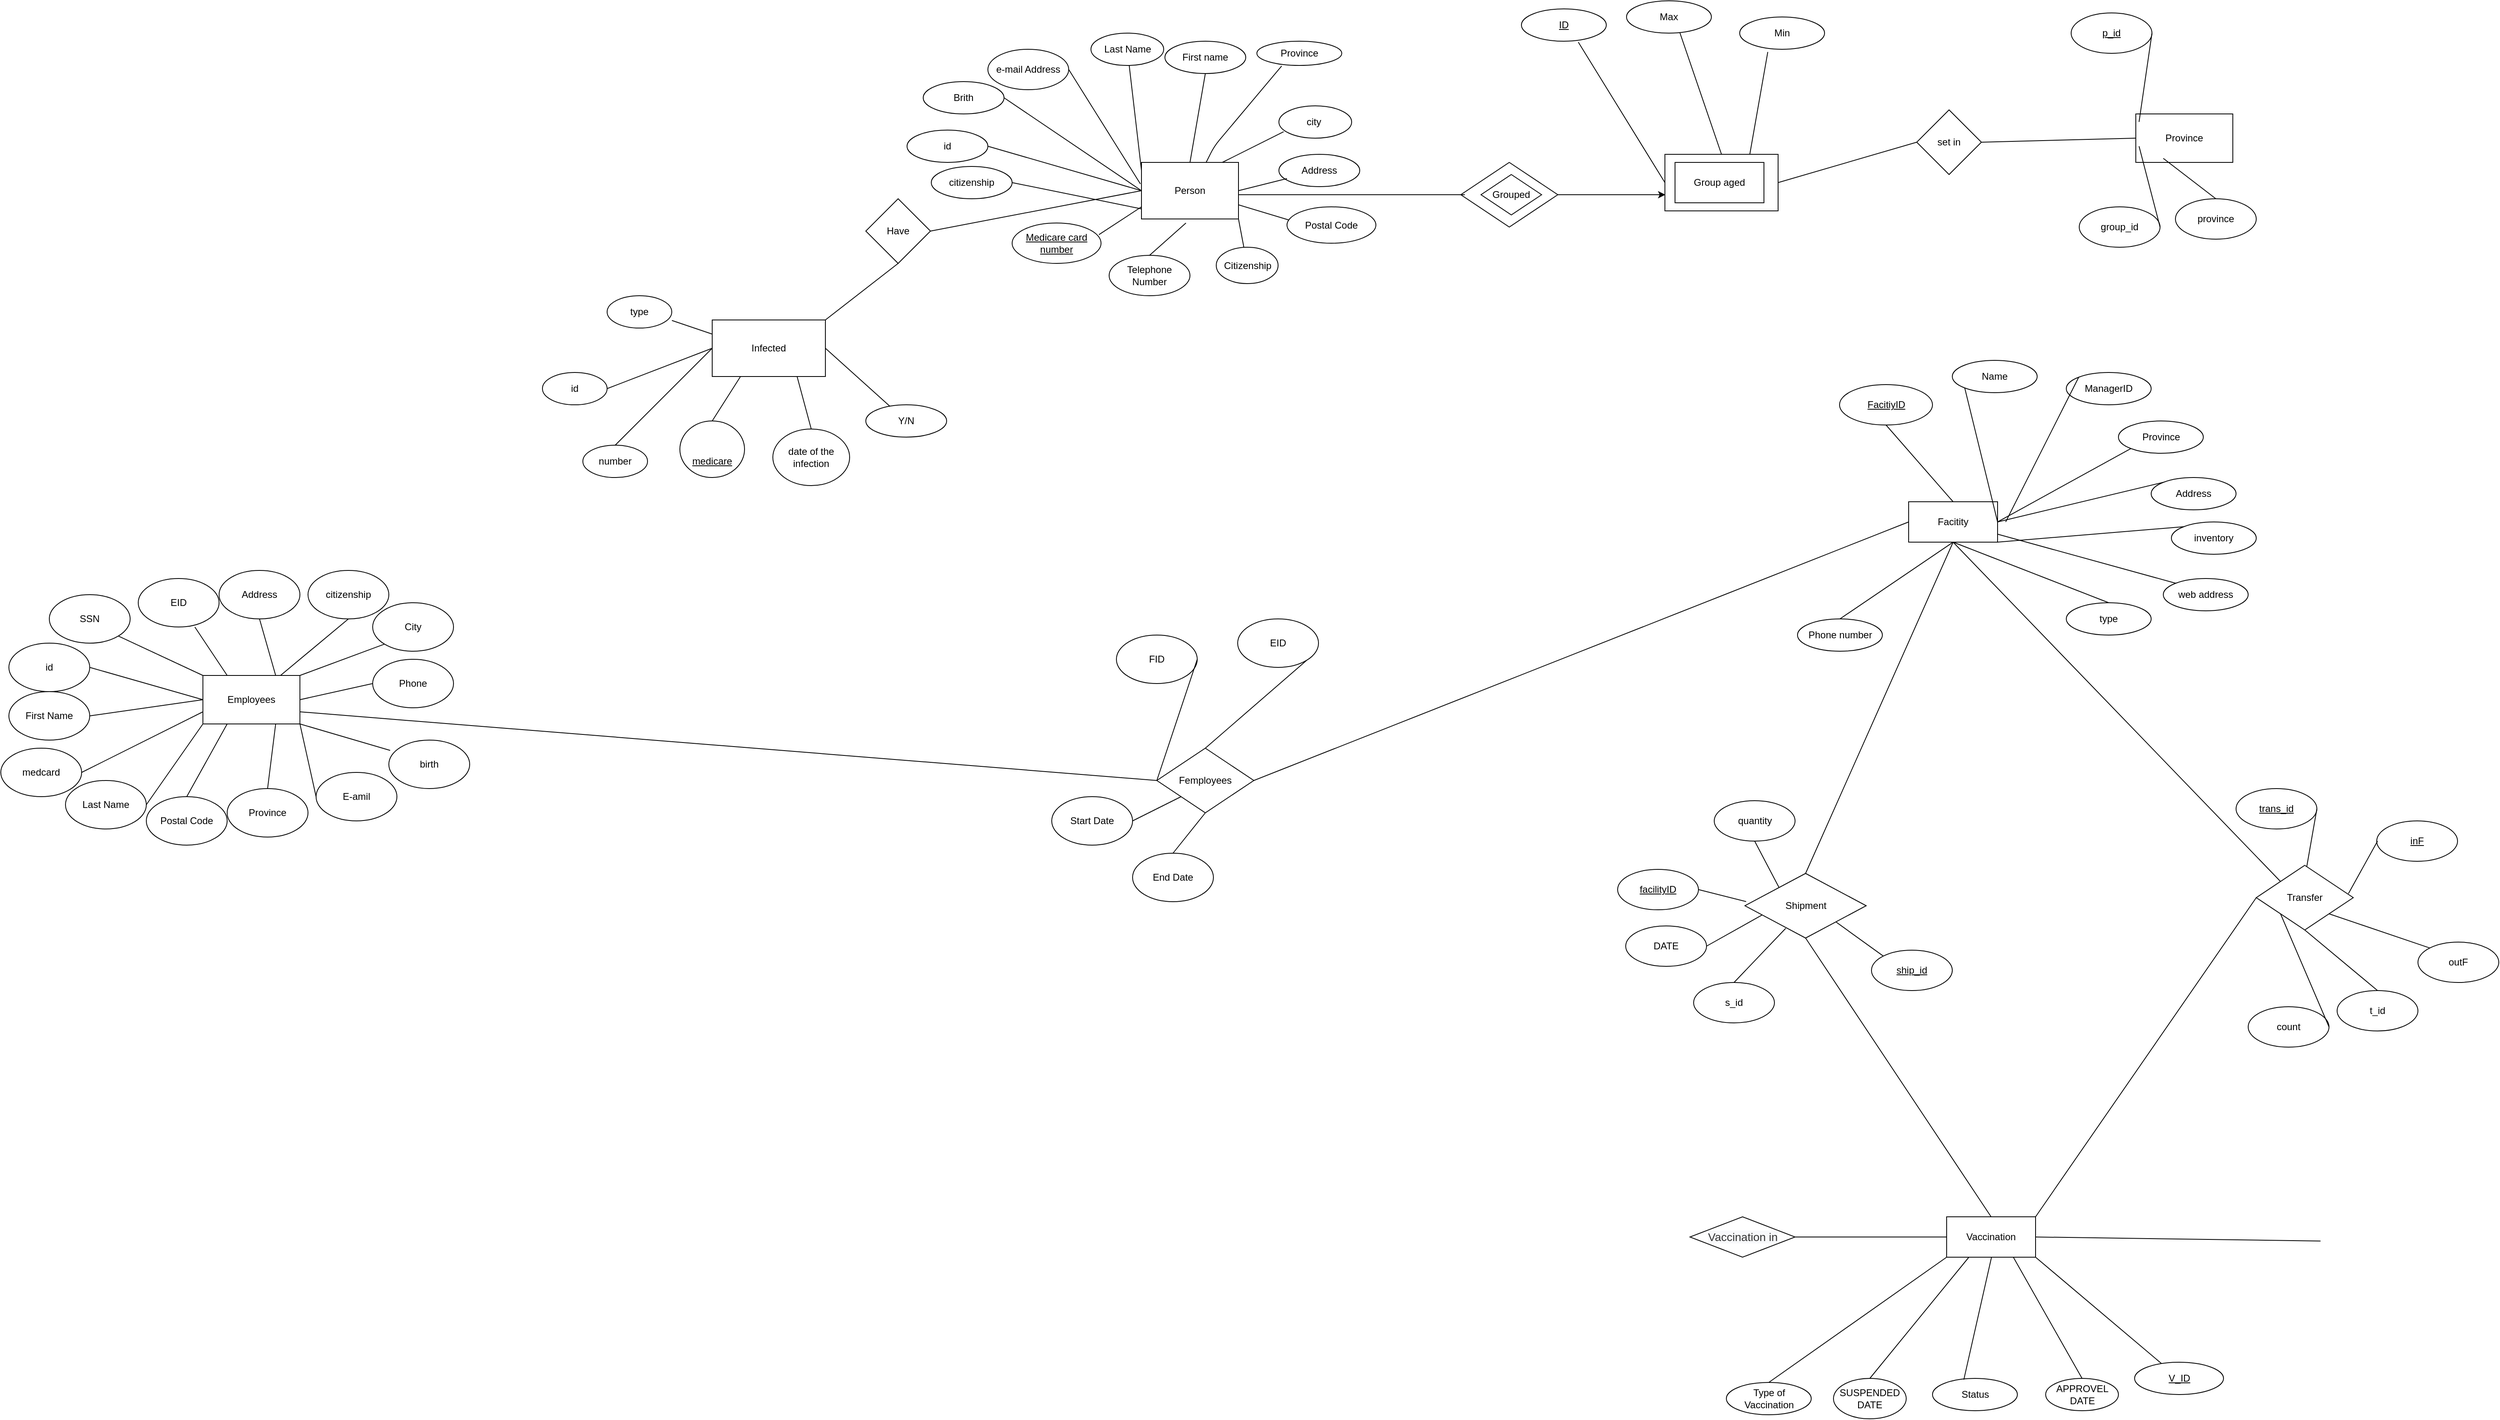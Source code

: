 <mxfile version="14.9.5" type="github">
  <diagram id="R2lEEEUBdFMjLlhIrx00" name="Page-1">
    <mxGraphModel dx="4760" dy="3280" grid="1" gridSize="10" guides="1" tooltips="1" connect="1" arrows="1" fold="1" page="1" pageScale="1" pageWidth="850" pageHeight="1100" math="0" shadow="0" extFonts="Permanent Marker^https://fonts.googleapis.com/css?family=Permanent+Marker">
      <root>
        <mxCell id="0" />
        <mxCell id="1" parent="0" />
        <mxCell id="zyeRF9RpLuEIu011Ur1t-2" value="Employees" style="rounded=0;whiteSpace=wrap;html=1;" parent="1" vertex="1">
          <mxGeometry x="-420" y="810" width="120" height="60" as="geometry" />
        </mxCell>
        <mxCell id="zyeRF9RpLuEIu011Ur1t-27" value="EID" style="ellipse;whiteSpace=wrap;html=1;" parent="1" vertex="1">
          <mxGeometry x="-500" y="690" width="100" height="60" as="geometry" />
        </mxCell>
        <mxCell id="zyeRF9RpLuEIu011Ur1t-28" value="SSN" style="ellipse;whiteSpace=wrap;html=1;" parent="1" vertex="1">
          <mxGeometry x="-610" y="710" width="100" height="60" as="geometry" />
        </mxCell>
        <mxCell id="zyeRF9RpLuEIu011Ur1t-29" value="First Name" style="ellipse;whiteSpace=wrap;html=1;" parent="1" vertex="1">
          <mxGeometry x="-660" y="830" width="100" height="60" as="geometry" />
        </mxCell>
        <mxCell id="zyeRF9RpLuEIu011Ur1t-30" value="Last Name" style="ellipse;whiteSpace=wrap;html=1;" parent="1" vertex="1">
          <mxGeometry x="-590" y="940" width="100" height="60" as="geometry" />
        </mxCell>
        <mxCell id="zyeRF9RpLuEIu011Ur1t-31" value="Address" style="ellipse;whiteSpace=wrap;html=1;" parent="1" vertex="1">
          <mxGeometry x="-400" y="680" width="100" height="60" as="geometry" />
        </mxCell>
        <mxCell id="zyeRF9RpLuEIu011Ur1t-32" value="City" style="ellipse;whiteSpace=wrap;html=1;" parent="1" vertex="1">
          <mxGeometry x="-210" y="720" width="100" height="60" as="geometry" />
        </mxCell>
        <mxCell id="zyeRF9RpLuEIu011Ur1t-33" value="Postal Code" style="ellipse;whiteSpace=wrap;html=1;" parent="1" vertex="1">
          <mxGeometry x="-490" y="960" width="100" height="60" as="geometry" />
        </mxCell>
        <mxCell id="zyeRF9RpLuEIu011Ur1t-34" value="Province" style="ellipse;whiteSpace=wrap;html=1;" parent="1" vertex="1">
          <mxGeometry x="-390" y="950" width="100" height="60" as="geometry" />
        </mxCell>
        <mxCell id="zyeRF9RpLuEIu011Ur1t-36" value="E-amil" style="ellipse;whiteSpace=wrap;html=1;" parent="1" vertex="1">
          <mxGeometry x="-280" y="930" width="100" height="60" as="geometry" />
        </mxCell>
        <mxCell id="zyeRF9RpLuEIu011Ur1t-37" value="Phone" style="ellipse;whiteSpace=wrap;html=1;" parent="1" vertex="1">
          <mxGeometry x="-210" y="790" width="100" height="60" as="geometry" />
        </mxCell>
        <mxCell id="zyeRF9RpLuEIu011Ur1t-38" value="" style="endArrow=none;html=1;entryX=0.25;entryY=0;entryDx=0;entryDy=0;exitX=0.7;exitY=1;exitDx=0;exitDy=0;exitPerimeter=0;" parent="1" target="zyeRF9RpLuEIu011Ur1t-2" edge="1" source="zyeRF9RpLuEIu011Ur1t-27">
          <mxGeometry width="50" height="50" relative="1" as="geometry">
            <mxPoint x="-430" y="770" as="sourcePoint" />
            <mxPoint x="-390" y="700" as="targetPoint" />
          </mxGeometry>
        </mxCell>
        <mxCell id="zyeRF9RpLuEIu011Ur1t-39" value="" style="endArrow=none;html=1;entryX=0.5;entryY=1;entryDx=0;entryDy=0;exitX=0.75;exitY=0;exitDx=0;exitDy=0;" parent="1" source="zyeRF9RpLuEIu011Ur1t-2" target="zyeRF9RpLuEIu011Ur1t-31" edge="1">
          <mxGeometry width="50" height="50" relative="1" as="geometry">
            <mxPoint x="-440" y="750" as="sourcePoint" />
            <mxPoint x="-390" y="700" as="targetPoint" />
          </mxGeometry>
        </mxCell>
        <mxCell id="zyeRF9RpLuEIu011Ur1t-40" value="" style="endArrow=none;html=1;entryX=1;entryY=1;entryDx=0;entryDy=0;exitX=0;exitY=0;exitDx=0;exitDy=0;" parent="1" source="zyeRF9RpLuEIu011Ur1t-2" target="zyeRF9RpLuEIu011Ur1t-28" edge="1">
          <mxGeometry width="50" height="50" relative="1" as="geometry">
            <mxPoint x="-440" y="750" as="sourcePoint" />
            <mxPoint x="-390" y="700" as="targetPoint" />
          </mxGeometry>
        </mxCell>
        <mxCell id="zyeRF9RpLuEIu011Ur1t-41" value="" style="endArrow=none;html=1;entryX=1;entryY=0.5;entryDx=0;entryDy=0;exitX=0;exitY=0.5;exitDx=0;exitDy=0;" parent="1" source="zyeRF9RpLuEIu011Ur1t-2" target="zyeRF9RpLuEIu011Ur1t-29" edge="1">
          <mxGeometry width="50" height="50" relative="1" as="geometry">
            <mxPoint x="-440" y="750" as="sourcePoint" />
            <mxPoint x="-390" y="700" as="targetPoint" />
          </mxGeometry>
        </mxCell>
        <mxCell id="zyeRF9RpLuEIu011Ur1t-42" value="" style="endArrow=none;html=1;entryX=0;entryY=1;entryDx=0;entryDy=0;exitX=1;exitY=0.5;exitDx=0;exitDy=0;" parent="1" source="zyeRF9RpLuEIu011Ur1t-30" target="zyeRF9RpLuEIu011Ur1t-2" edge="1">
          <mxGeometry width="50" height="50" relative="1" as="geometry">
            <mxPoint x="-440" y="750" as="sourcePoint" />
            <mxPoint x="-390" y="700" as="targetPoint" />
          </mxGeometry>
        </mxCell>
        <mxCell id="zyeRF9RpLuEIu011Ur1t-43" value="" style="endArrow=none;html=1;entryX=0.25;entryY=1;entryDx=0;entryDy=0;exitX=0.5;exitY=0;exitDx=0;exitDy=0;" parent="1" source="zyeRF9RpLuEIu011Ur1t-33" target="zyeRF9RpLuEIu011Ur1t-2" edge="1">
          <mxGeometry width="50" height="50" relative="1" as="geometry">
            <mxPoint x="-440" y="750" as="sourcePoint" />
            <mxPoint x="-390" y="700" as="targetPoint" />
          </mxGeometry>
        </mxCell>
        <mxCell id="zyeRF9RpLuEIu011Ur1t-44" value="" style="endArrow=none;html=1;entryX=0.75;entryY=1;entryDx=0;entryDy=0;exitX=0.5;exitY=0;exitDx=0;exitDy=0;" parent="1" source="zyeRF9RpLuEIu011Ur1t-34" target="zyeRF9RpLuEIu011Ur1t-2" edge="1">
          <mxGeometry width="50" height="50" relative="1" as="geometry">
            <mxPoint x="-440" y="750" as="sourcePoint" />
            <mxPoint x="-390" y="700" as="targetPoint" />
          </mxGeometry>
        </mxCell>
        <mxCell id="zyeRF9RpLuEIu011Ur1t-45" value="" style="endArrow=none;html=1;entryX=0;entryY=1;entryDx=0;entryDy=0;exitX=1;exitY=0;exitDx=0;exitDy=0;" parent="1" source="zyeRF9RpLuEIu011Ur1t-2" target="zyeRF9RpLuEIu011Ur1t-32" edge="1">
          <mxGeometry width="50" height="50" relative="1" as="geometry">
            <mxPoint x="-440" y="750" as="sourcePoint" />
            <mxPoint x="-390" y="700" as="targetPoint" />
          </mxGeometry>
        </mxCell>
        <mxCell id="zyeRF9RpLuEIu011Ur1t-46" value="" style="endArrow=none;html=1;entryX=0;entryY=0.5;entryDx=0;entryDy=0;exitX=1;exitY=0.5;exitDx=0;exitDy=0;" parent="1" source="zyeRF9RpLuEIu011Ur1t-2" target="zyeRF9RpLuEIu011Ur1t-37" edge="1">
          <mxGeometry width="50" height="50" relative="1" as="geometry">
            <mxPoint x="-440" y="750" as="sourcePoint" />
            <mxPoint x="-390" y="700" as="targetPoint" />
          </mxGeometry>
        </mxCell>
        <mxCell id="zyeRF9RpLuEIu011Ur1t-47" value="" style="endArrow=none;html=1;entryX=0;entryY=0.5;entryDx=0;entryDy=0;exitX=1;exitY=1;exitDx=0;exitDy=0;" parent="1" source="zyeRF9RpLuEIu011Ur1t-2" target="zyeRF9RpLuEIu011Ur1t-36" edge="1">
          <mxGeometry width="50" height="50" relative="1" as="geometry">
            <mxPoint x="-440" y="750" as="sourcePoint" />
            <mxPoint x="-390" y="700" as="targetPoint" />
          </mxGeometry>
        </mxCell>
        <mxCell id="zyeRF9RpLuEIu011Ur1t-97" value="Femployees" style="rhombus;whiteSpace=wrap;html=1;" parent="1" vertex="1">
          <mxGeometry x="760" y="900" width="120" height="80" as="geometry" />
        </mxCell>
        <mxCell id="zyeRF9RpLuEIu011Ur1t-100" value="Start Date" style="ellipse;whiteSpace=wrap;html=1;" parent="1" vertex="1">
          <mxGeometry x="630" y="960" width="100" height="60" as="geometry" />
        </mxCell>
        <mxCell id="zyeRF9RpLuEIu011Ur1t-101" value="End Date" style="ellipse;whiteSpace=wrap;html=1;" parent="1" vertex="1">
          <mxGeometry x="730" y="1030" width="100" height="60" as="geometry" />
        </mxCell>
        <mxCell id="zyeRF9RpLuEIu011Ur1t-102" value="FID" style="ellipse;whiteSpace=wrap;html=1;" parent="1" vertex="1">
          <mxGeometry x="710" y="760" width="100" height="60" as="geometry" />
        </mxCell>
        <mxCell id="zyeRF9RpLuEIu011Ur1t-103" value="EID" style="ellipse;whiteSpace=wrap;html=1;" parent="1" vertex="1">
          <mxGeometry x="860" y="740" width="100" height="60" as="geometry" />
        </mxCell>
        <mxCell id="zyeRF9RpLuEIu011Ur1t-104" value="" style="endArrow=none;html=1;entryX=1;entryY=1;entryDx=0;entryDy=0;exitX=0.5;exitY=0;exitDx=0;exitDy=0;" parent="1" source="zyeRF9RpLuEIu011Ur1t-97" target="zyeRF9RpLuEIu011Ur1t-103" edge="1">
          <mxGeometry width="50" height="50" relative="1" as="geometry">
            <mxPoint x="940" y="1000" as="sourcePoint" />
            <mxPoint x="990" y="950" as="targetPoint" />
          </mxGeometry>
        </mxCell>
        <mxCell id="zyeRF9RpLuEIu011Ur1t-105" value="" style="endArrow=none;html=1;entryX=0;entryY=0.5;entryDx=0;entryDy=0;exitX=1;exitY=0.5;exitDx=0;exitDy=0;" parent="1" source="zyeRF9RpLuEIu011Ur1t-102" target="zyeRF9RpLuEIu011Ur1t-97" edge="1">
          <mxGeometry width="50" height="50" relative="1" as="geometry">
            <mxPoint x="940" y="1000" as="sourcePoint" />
            <mxPoint x="990" y="950" as="targetPoint" />
          </mxGeometry>
        </mxCell>
        <mxCell id="zyeRF9RpLuEIu011Ur1t-106" value="" style="endArrow=none;html=1;entryX=0;entryY=1;entryDx=0;entryDy=0;exitX=1;exitY=0.5;exitDx=0;exitDy=0;" parent="1" source="zyeRF9RpLuEIu011Ur1t-100" target="zyeRF9RpLuEIu011Ur1t-97" edge="1">
          <mxGeometry width="50" height="50" relative="1" as="geometry">
            <mxPoint x="940" y="1000" as="sourcePoint" />
            <mxPoint x="990" y="950" as="targetPoint" />
          </mxGeometry>
        </mxCell>
        <mxCell id="zyeRF9RpLuEIu011Ur1t-107" value="" style="endArrow=none;html=1;entryX=0.5;entryY=1;entryDx=0;entryDy=0;exitX=0.5;exitY=0;exitDx=0;exitDy=0;" parent="1" source="zyeRF9RpLuEIu011Ur1t-101" target="zyeRF9RpLuEIu011Ur1t-97" edge="1">
          <mxGeometry width="50" height="50" relative="1" as="geometry">
            <mxPoint x="940" y="1000" as="sourcePoint" />
            <mxPoint x="990" y="950" as="targetPoint" />
          </mxGeometry>
        </mxCell>
        <mxCell id="xvGsw13Cp8ln53Kksg4_-1" value="id" style="ellipse;whiteSpace=wrap;html=1;" vertex="1" parent="1">
          <mxGeometry x="-660" y="770" width="100" height="60" as="geometry" />
        </mxCell>
        <mxCell id="xvGsw13Cp8ln53Kksg4_-5" value="" style="endArrow=none;html=1;entryX=1;entryY=0.5;entryDx=0;entryDy=0;" edge="1" parent="1" target="xvGsw13Cp8ln53Kksg4_-1">
          <mxGeometry width="50" height="50" relative="1" as="geometry">
            <mxPoint x="-420" y="840" as="sourcePoint" />
            <mxPoint x="-210" y="790" as="targetPoint" />
          </mxGeometry>
        </mxCell>
        <mxCell id="xvGsw13Cp8ln53Kksg4_-7" value="medcard" style="ellipse;whiteSpace=wrap;html=1;" vertex="1" parent="1">
          <mxGeometry x="-670" y="900" width="100" height="60" as="geometry" />
        </mxCell>
        <mxCell id="xvGsw13Cp8ln53Kksg4_-8" value="citizenship" style="ellipse;whiteSpace=wrap;html=1;" vertex="1" parent="1">
          <mxGeometry x="-290" y="680" width="100" height="60" as="geometry" />
        </mxCell>
        <mxCell id="xvGsw13Cp8ln53Kksg4_-9" value="birth" style="ellipse;whiteSpace=wrap;html=1;" vertex="1" parent="1">
          <mxGeometry x="-190" y="890" width="100" height="60" as="geometry" />
        </mxCell>
        <mxCell id="xvGsw13Cp8ln53Kksg4_-10" value="" style="endArrow=none;html=1;entryX=0;entryY=0.75;entryDx=0;entryDy=0;exitX=1;exitY=0.5;exitDx=0;exitDy=0;" edge="1" parent="1" source="xvGsw13Cp8ln53Kksg4_-7" target="zyeRF9RpLuEIu011Ur1t-2">
          <mxGeometry width="50" height="50" relative="1" as="geometry">
            <mxPoint x="-260" y="980" as="sourcePoint" />
            <mxPoint x="-210" y="930" as="targetPoint" />
          </mxGeometry>
        </mxCell>
        <mxCell id="xvGsw13Cp8ln53Kksg4_-12" value="" style="endArrow=none;html=1;entryX=0.5;entryY=1;entryDx=0;entryDy=0;" edge="1" parent="1" source="zyeRF9RpLuEIu011Ur1t-2" target="xvGsw13Cp8ln53Kksg4_-8">
          <mxGeometry width="50" height="50" relative="1" as="geometry">
            <mxPoint x="-260" y="980" as="sourcePoint" />
            <mxPoint x="-210" y="930" as="targetPoint" />
          </mxGeometry>
        </mxCell>
        <mxCell id="xvGsw13Cp8ln53Kksg4_-13" value="" style="endArrow=none;html=1;entryX=0.016;entryY=0.212;entryDx=0;entryDy=0;entryPerimeter=0;exitX=1;exitY=1;exitDx=0;exitDy=0;" edge="1" parent="1" source="zyeRF9RpLuEIu011Ur1t-2" target="xvGsw13Cp8ln53Kksg4_-9">
          <mxGeometry width="50" height="50" relative="1" as="geometry">
            <mxPoint x="-260" y="980" as="sourcePoint" />
            <mxPoint x="-210" y="930" as="targetPoint" />
          </mxGeometry>
        </mxCell>
        <mxCell id="xvGsw13Cp8ln53Kksg4_-14" value="Facitity" style="rounded=0;whiteSpace=wrap;html=1;" vertex="1" parent="1">
          <mxGeometry x="1690" y="595" width="110" height="50" as="geometry" />
        </mxCell>
        <mxCell id="xvGsw13Cp8ln53Kksg4_-15" value="type" style="ellipse;whiteSpace=wrap;html=1;" vertex="1" parent="1">
          <mxGeometry x="1885" y="720" width="105" height="40" as="geometry" />
        </mxCell>
        <mxCell id="xvGsw13Cp8ln53Kksg4_-16" value="Phone number" style="ellipse;whiteSpace=wrap;html=1;" vertex="1" parent="1">
          <mxGeometry x="1552.5" y="740" width="105" height="40" as="geometry" />
        </mxCell>
        <mxCell id="xvGsw13Cp8ln53Kksg4_-17" value="Name" style="ellipse;whiteSpace=wrap;html=1;" vertex="1" parent="1">
          <mxGeometry x="1744" y="420" width="105" height="40" as="geometry" />
        </mxCell>
        <mxCell id="xvGsw13Cp8ln53Kksg4_-18" value="Address" style="ellipse;whiteSpace=wrap;html=1;" vertex="1" parent="1">
          <mxGeometry x="1990" y="565" width="105" height="40" as="geometry" />
        </mxCell>
        <mxCell id="xvGsw13Cp8ln53Kksg4_-19" value="" style="endArrow=none;html=1;entryX=0.5;entryY=1;entryDx=0;entryDy=0;exitX=0.5;exitY=0;exitDx=0;exitDy=0;" edge="1" parent="1" source="xvGsw13Cp8ln53Kksg4_-16" target="xvGsw13Cp8ln53Kksg4_-14">
          <mxGeometry width="50" height="50" relative="1" as="geometry">
            <mxPoint x="900" y="645" as="sourcePoint" />
            <mxPoint x="950" y="595" as="targetPoint" />
          </mxGeometry>
        </mxCell>
        <mxCell id="xvGsw13Cp8ln53Kksg4_-20" value="" style="endArrow=none;html=1;entryX=0.5;entryY=1;entryDx=0;entryDy=0;exitX=0.5;exitY=0;exitDx=0;exitDy=0;" edge="1" parent="1" source="xvGsw13Cp8ln53Kksg4_-15" target="xvGsw13Cp8ln53Kksg4_-14">
          <mxGeometry width="50" height="50" relative="1" as="geometry">
            <mxPoint x="900" y="645" as="sourcePoint" />
            <mxPoint x="950" y="595" as="targetPoint" />
          </mxGeometry>
        </mxCell>
        <mxCell id="xvGsw13Cp8ln53Kksg4_-21" value="" style="endArrow=none;html=1;entryX=0;entryY=1;entryDx=0;entryDy=0;exitX=1;exitY=0.5;exitDx=0;exitDy=0;" edge="1" parent="1" source="xvGsw13Cp8ln53Kksg4_-14" target="xvGsw13Cp8ln53Kksg4_-17">
          <mxGeometry width="50" height="50" relative="1" as="geometry">
            <mxPoint x="900" y="645" as="sourcePoint" />
            <mxPoint x="950" y="595" as="targetPoint" />
          </mxGeometry>
        </mxCell>
        <mxCell id="xvGsw13Cp8ln53Kksg4_-22" value="" style="endArrow=none;html=1;entryX=0;entryY=0;entryDx=0;entryDy=0;exitX=1;exitY=0.5;exitDx=0;exitDy=0;" edge="1" parent="1" source="xvGsw13Cp8ln53Kksg4_-14" target="xvGsw13Cp8ln53Kksg4_-18">
          <mxGeometry width="50" height="50" relative="1" as="geometry">
            <mxPoint x="900" y="645" as="sourcePoint" />
            <mxPoint x="950" y="595" as="targetPoint" />
          </mxGeometry>
        </mxCell>
        <mxCell id="xvGsw13Cp8ln53Kksg4_-23" value="&lt;u&gt;FacitiyID&lt;/u&gt;" style="ellipse;whiteSpace=wrap;html=1;" vertex="1" parent="1">
          <mxGeometry x="1604.5" y="450" width="115" height="50" as="geometry" />
        </mxCell>
        <mxCell id="xvGsw13Cp8ln53Kksg4_-24" value="" style="endArrow=none;html=1;entryX=0.5;entryY=1;entryDx=0;entryDy=0;exitX=0.5;exitY=0;exitDx=0;exitDy=0;" edge="1" parent="1" source="xvGsw13Cp8ln53Kksg4_-14" target="xvGsw13Cp8ln53Kksg4_-23">
          <mxGeometry width="50" height="50" relative="1" as="geometry">
            <mxPoint x="980" y="785" as="sourcePoint" />
            <mxPoint x="1030" y="735" as="targetPoint" />
          </mxGeometry>
        </mxCell>
        <mxCell id="xvGsw13Cp8ln53Kksg4_-25" value="web address" style="ellipse;whiteSpace=wrap;html=1;" vertex="1" parent="1">
          <mxGeometry x="2005" y="690" width="105" height="40" as="geometry" />
        </mxCell>
        <mxCell id="xvGsw13Cp8ln53Kksg4_-26" value="" style="endArrow=none;html=1;entryX=0;entryY=0;entryDx=0;entryDy=0;" edge="1" parent="1" target="xvGsw13Cp8ln53Kksg4_-25" source="xvGsw13Cp8ln53Kksg4_-14">
          <mxGeometry width="50" height="50" relative="1" as="geometry">
            <mxPoint x="1820" y="715" as="sourcePoint" />
            <mxPoint x="970" y="690" as="targetPoint" />
          </mxGeometry>
        </mxCell>
        <mxCell id="xvGsw13Cp8ln53Kksg4_-27" value="Province" style="ellipse;whiteSpace=wrap;html=1;" vertex="1" parent="1">
          <mxGeometry x="1949.5" y="495" width="105" height="40" as="geometry" />
        </mxCell>
        <mxCell id="xvGsw13Cp8ln53Kksg4_-28" value="" style="endArrow=none;html=1;exitX=1;exitY=0.5;exitDx=0;exitDy=0;entryX=0;entryY=1;entryDx=0;entryDy=0;" edge="1" parent="1" target="xvGsw13Cp8ln53Kksg4_-27" source="xvGsw13Cp8ln53Kksg4_-14">
          <mxGeometry width="50" height="50" relative="1" as="geometry">
            <mxPoint x="1870" y="555" as="sourcePoint" />
            <mxPoint x="1991" y="556" as="targetPoint" />
          </mxGeometry>
        </mxCell>
        <mxCell id="xvGsw13Cp8ln53Kksg4_-29" value="ManagerID" style="ellipse;whiteSpace=wrap;html=1;" vertex="1" parent="1">
          <mxGeometry x="1885" y="435" width="105" height="40" as="geometry" />
        </mxCell>
        <mxCell id="xvGsw13Cp8ln53Kksg4_-30" value="" style="endArrow=none;html=1;entryX=0;entryY=0;entryDx=0;entryDy=0;" edge="1" parent="1" target="xvGsw13Cp8ln53Kksg4_-29">
          <mxGeometry width="50" height="50" relative="1" as="geometry">
            <mxPoint x="1810" y="620" as="sourcePoint" />
            <mxPoint x="1000" y="450" as="targetPoint" />
          </mxGeometry>
        </mxCell>
        <mxCell id="xvGsw13Cp8ln53Kksg4_-31" value="inventory" style="ellipse;whiteSpace=wrap;html=1;" vertex="1" parent="1">
          <mxGeometry x="2015" y="620" width="105" height="40" as="geometry" />
        </mxCell>
        <mxCell id="xvGsw13Cp8ln53Kksg4_-32" value="" style="endArrow=none;html=1;entryX=0;entryY=0;entryDx=0;entryDy=0;exitX=1;exitY=1;exitDx=0;exitDy=0;" edge="1" parent="1" target="xvGsw13Cp8ln53Kksg4_-31" source="xvGsw13Cp8ln53Kksg4_-14">
          <mxGeometry width="50" height="50" relative="1" as="geometry">
            <mxPoint x="1852.5" y="675" as="sourcePoint" />
            <mxPoint x="1002.5" y="650" as="targetPoint" />
          </mxGeometry>
        </mxCell>
        <mxCell id="xvGsw13Cp8ln53Kksg4_-33" value="" style="rounded=0;whiteSpace=wrap;html=1;" vertex="1" parent="1">
          <mxGeometry x="1388.5" y="165" width="140" height="70" as="geometry" />
        </mxCell>
        <mxCell id="xvGsw13Cp8ln53Kksg4_-35" value="Group aged" style="rounded=0;whiteSpace=wrap;html=1;" vertex="1" parent="1">
          <mxGeometry x="1401" y="175" width="110" height="50" as="geometry" />
        </mxCell>
        <mxCell id="xvGsw13Cp8ln53Kksg4_-36" value="&lt;u&gt;ID&lt;/u&gt;" style="ellipse;whiteSpace=wrap;html=1;" vertex="1" parent="1">
          <mxGeometry x="1211" y="-15" width="105" height="40" as="geometry" />
        </mxCell>
        <mxCell id="xvGsw13Cp8ln53Kksg4_-37" value="Min" style="ellipse;whiteSpace=wrap;html=1;" vertex="1" parent="1">
          <mxGeometry x="1481" y="-5" width="105" height="40" as="geometry" />
        </mxCell>
        <mxCell id="xvGsw13Cp8ln53Kksg4_-38" value="" style="endArrow=none;html=1;exitX=0.67;exitY=1.028;exitDx=0;exitDy=0;exitPerimeter=0;entryX=0;entryY=0.5;entryDx=0;entryDy=0;" edge="1" parent="1" source="xvGsw13Cp8ln53Kksg4_-36" target="xvGsw13Cp8ln53Kksg4_-33">
          <mxGeometry width="50" height="50" relative="1" as="geometry">
            <mxPoint x="1300" y="15" as="sourcePoint" />
            <mxPoint x="1381" y="185" as="targetPoint" />
          </mxGeometry>
        </mxCell>
        <mxCell id="xvGsw13Cp8ln53Kksg4_-39" value="" style="endArrow=none;html=1;exitX=0.5;exitY=0;exitDx=0;exitDy=0;entryX=0.5;entryY=0;entryDx=0;entryDy=0;" edge="1" parent="1" source="xvGsw13Cp8ln53Kksg4_-40" target="xvGsw13Cp8ln53Kksg4_-33">
          <mxGeometry width="50" height="50" relative="1" as="geometry">
            <mxPoint x="801" y="745" as="sourcePoint" />
            <mxPoint x="1441" y="145" as="targetPoint" />
          </mxGeometry>
        </mxCell>
        <mxCell id="xvGsw13Cp8ln53Kksg4_-40" value="Max" style="ellipse;whiteSpace=wrap;html=1;" vertex="1" parent="1">
          <mxGeometry x="1341" y="-25" width="105" height="40" as="geometry" />
        </mxCell>
        <mxCell id="xvGsw13Cp8ln53Kksg4_-41" value="" style="endArrow=none;html=1;exitX=0.331;exitY=1.083;exitDx=0;exitDy=0;exitPerimeter=0;entryX=0.75;entryY=0;entryDx=0;entryDy=0;" edge="1" parent="1" source="xvGsw13Cp8ln53Kksg4_-37" target="xvGsw13Cp8ln53Kksg4_-33">
          <mxGeometry width="50" height="50" relative="1" as="geometry">
            <mxPoint x="931.675" y="760.745" as="sourcePoint" />
            <mxPoint x="1505" y="155" as="targetPoint" />
          </mxGeometry>
        </mxCell>
        <mxCell id="xvGsw13Cp8ln53Kksg4_-44" value="number" style="ellipse;whiteSpace=wrap;html=1;" vertex="1" parent="1">
          <mxGeometry x="50" y="525" width="80" height="40" as="geometry" />
        </mxCell>
        <mxCell id="xvGsw13Cp8ln53Kksg4_-45" value="date of the infection" style="ellipse;whiteSpace=wrap;html=1;" vertex="1" parent="1">
          <mxGeometry x="285" y="505" width="95" height="70" as="geometry" />
        </mxCell>
        <mxCell id="xvGsw13Cp8ln53Kksg4_-46" value="" style="endArrow=none;html=1;exitX=0.5;exitY=0;exitDx=0;exitDy=0;entryX=0;entryY=0.5;entryDx=0;entryDy=0;" edge="1" parent="1" source="xvGsw13Cp8ln53Kksg4_-44" target="xvGsw13Cp8ln53Kksg4_-52">
          <mxGeometry width="50" height="50" relative="1" as="geometry">
            <mxPoint x="780" y="405" as="sourcePoint" />
            <mxPoint x="400" y="365" as="targetPoint" />
          </mxGeometry>
        </mxCell>
        <mxCell id="xvGsw13Cp8ln53Kksg4_-47" value="" style="endArrow=none;html=1;exitX=0.5;exitY=0;exitDx=0;exitDy=0;entryX=0.75;entryY=1;entryDx=0;entryDy=0;" edge="1" parent="1" source="xvGsw13Cp8ln53Kksg4_-45" target="xvGsw13Cp8ln53Kksg4_-52">
          <mxGeometry width="50" height="50" relative="1" as="geometry">
            <mxPoint x="780" y="405" as="sourcePoint" />
            <mxPoint x="493.31" y="384.29" as="targetPoint" />
          </mxGeometry>
        </mxCell>
        <mxCell id="xvGsw13Cp8ln53Kksg4_-48" value="&lt;u&gt;&lt;br&gt;&lt;br&gt;medicare &lt;br&gt;&lt;/u&gt;" style="ellipse;whiteSpace=wrap;html=1;" vertex="1" parent="1">
          <mxGeometry x="170" y="495" width="80" height="70" as="geometry" />
        </mxCell>
        <mxCell id="xvGsw13Cp8ln53Kksg4_-49" value="" style="endArrow=none;html=1;entryX=0.5;entryY=0;entryDx=0;entryDy=0;exitX=0.25;exitY=1;exitDx=0;exitDy=0;" edge="1" parent="1" source="xvGsw13Cp8ln53Kksg4_-52" target="xvGsw13Cp8ln53Kksg4_-48">
          <mxGeometry width="50" height="50" relative="1" as="geometry">
            <mxPoint x="440" y="385" as="sourcePoint" />
            <mxPoint x="830" y="355" as="targetPoint" />
          </mxGeometry>
        </mxCell>
        <mxCell id="xvGsw13Cp8ln53Kksg4_-50" value="Y/N" style="ellipse;whiteSpace=wrap;html=1;" vertex="1" parent="1">
          <mxGeometry x="400" y="475" width="100" height="40" as="geometry" />
        </mxCell>
        <mxCell id="xvGsw13Cp8ln53Kksg4_-51" value="" style="endArrow=none;html=1;exitX=1;exitY=0.5;exitDx=0;exitDy=0;" edge="1" parent="1" source="xvGsw13Cp8ln53Kksg4_-52" target="xvGsw13Cp8ln53Kksg4_-50">
          <mxGeometry width="50" height="50" relative="1" as="geometry">
            <mxPoint x="510" y="375" as="sourcePoint" />
            <mxPoint x="970" y="405" as="targetPoint" />
          </mxGeometry>
        </mxCell>
        <mxCell id="xvGsw13Cp8ln53Kksg4_-52" value="Infected" style="rounded=0;whiteSpace=wrap;html=1;" vertex="1" parent="1">
          <mxGeometry x="210" y="370" width="140" height="70" as="geometry" />
        </mxCell>
        <mxCell id="xvGsw13Cp8ln53Kksg4_-53" value="id" style="ellipse;whiteSpace=wrap;html=1;" vertex="1" parent="1">
          <mxGeometry y="435" width="80" height="40" as="geometry" />
        </mxCell>
        <mxCell id="xvGsw13Cp8ln53Kksg4_-54" value="type" style="ellipse;whiteSpace=wrap;html=1;" vertex="1" parent="1">
          <mxGeometry x="80" y="340" width="80" height="40" as="geometry" />
        </mxCell>
        <mxCell id="xvGsw13Cp8ln53Kksg4_-55" value="" style="endArrow=none;html=1;entryX=0;entryY=0.25;entryDx=0;entryDy=0;exitX=1.002;exitY=0.765;exitDx=0;exitDy=0;exitPerimeter=0;" edge="1" parent="1" source="xvGsw13Cp8ln53Kksg4_-54" target="xvGsw13Cp8ln53Kksg4_-52">
          <mxGeometry width="50" height="50" relative="1" as="geometry">
            <mxPoint x="180" y="520" as="sourcePoint" />
            <mxPoint x="230" y="470" as="targetPoint" />
          </mxGeometry>
        </mxCell>
        <mxCell id="xvGsw13Cp8ln53Kksg4_-56" value="" style="endArrow=none;html=1;entryX=0;entryY=0.5;entryDx=0;entryDy=0;exitX=1;exitY=0.5;exitDx=0;exitDy=0;" edge="1" parent="1" source="xvGsw13Cp8ln53Kksg4_-53" target="xvGsw13Cp8ln53Kksg4_-52">
          <mxGeometry width="50" height="50" relative="1" as="geometry">
            <mxPoint x="180" y="520" as="sourcePoint" />
            <mxPoint x="230" y="470" as="targetPoint" />
          </mxGeometry>
        </mxCell>
        <mxCell id="xvGsw13Cp8ln53Kksg4_-57" value="Person" style="rounded=0;whiteSpace=wrap;html=1;align=center;" vertex="1" parent="1">
          <mxGeometry x="741" y="175" width="120" height="70" as="geometry" />
        </mxCell>
        <mxCell id="xvGsw13Cp8ln53Kksg4_-58" value="First name" style="ellipse;whiteSpace=wrap;html=1;rounded=0;" vertex="1" parent="1">
          <mxGeometry x="770" y="25" width="100" height="40" as="geometry" />
        </mxCell>
        <mxCell id="xvGsw13Cp8ln53Kksg4_-59" value="" style="endArrow=none;html=1;exitX=0.5;exitY=0;exitDx=0;exitDy=0;entryX=0.5;entryY=1;entryDx=0;entryDy=0;" edge="1" parent="1" source="xvGsw13Cp8ln53Kksg4_-57" target="xvGsw13Cp8ln53Kksg4_-58">
          <mxGeometry width="50" height="50" relative="1" as="geometry">
            <mxPoint x="771" y="145" as="sourcePoint" />
            <mxPoint x="771" y="115" as="targetPoint" />
            <Array as="points" />
          </mxGeometry>
        </mxCell>
        <mxCell id="xvGsw13Cp8ln53Kksg4_-60" value="Last Name" style="ellipse;whiteSpace=wrap;html=1;" vertex="1" parent="1">
          <mxGeometry x="678.5" y="15" width="90" height="40" as="geometry" />
        </mxCell>
        <mxCell id="xvGsw13Cp8ln53Kksg4_-61" value="Brith" style="ellipse;whiteSpace=wrap;html=1;" vertex="1" parent="1">
          <mxGeometry x="471" y="75" width="100" height="40" as="geometry" />
        </mxCell>
        <mxCell id="xvGsw13Cp8ln53Kksg4_-62" value="&lt;u&gt;Medicare card number&lt;/u&gt;" style="ellipse;whiteSpace=wrap;html=1;" vertex="1" parent="1">
          <mxGeometry x="581" y="250" width="110" height="50" as="geometry" />
        </mxCell>
        <mxCell id="xvGsw13Cp8ln53Kksg4_-63" value="Telephone Number" style="ellipse;whiteSpace=wrap;html=1;" vertex="1" parent="1">
          <mxGeometry x="701" y="290" width="100" height="50" as="geometry" />
        </mxCell>
        <mxCell id="xvGsw13Cp8ln53Kksg4_-64" value="Citizenship" style="ellipse;whiteSpace=wrap;html=1;" vertex="1" parent="1">
          <mxGeometry x="833.5" y="280" width="76.5" height="45" as="geometry" />
        </mxCell>
        <mxCell id="xvGsw13Cp8ln53Kksg4_-65" value="city&amp;nbsp;" style="ellipse;whiteSpace=wrap;html=1;" vertex="1" parent="1">
          <mxGeometry x="911" y="105" width="90" height="40" as="geometry" />
        </mxCell>
        <mxCell id="xvGsw13Cp8ln53Kksg4_-66" value="Address" style="ellipse;whiteSpace=wrap;html=1;" vertex="1" parent="1">
          <mxGeometry x="911" y="165" width="100" height="40" as="geometry" />
        </mxCell>
        <mxCell id="xvGsw13Cp8ln53Kksg4_-67" value="" style="endArrow=none;html=1;entryX=0;entryY=0.5;entryDx=0;entryDy=0;exitX=1;exitY=0.5;exitDx=0;exitDy=0;" edge="1" parent="1" source="xvGsw13Cp8ln53Kksg4_-61" target="xvGsw13Cp8ln53Kksg4_-57">
          <mxGeometry width="50" height="50" relative="1" as="geometry">
            <mxPoint x="691" y="195" as="sourcePoint" />
            <mxPoint x="741" y="145" as="targetPoint" />
            <Array as="points" />
          </mxGeometry>
        </mxCell>
        <mxCell id="xvGsw13Cp8ln53Kksg4_-68" value="" style="endArrow=none;html=1;" edge="1" parent="1" target="xvGsw13Cp8ln53Kksg4_-60">
          <mxGeometry width="50" height="50" relative="1" as="geometry">
            <mxPoint x="741" y="185" as="sourcePoint" />
            <mxPoint x="831" y="185" as="targetPoint" />
          </mxGeometry>
        </mxCell>
        <mxCell id="xvGsw13Cp8ln53Kksg4_-69" value="" style="endArrow=none;html=1;exitX=0.976;exitY=0.289;exitDx=0;exitDy=0;exitPerimeter=0;" edge="1" parent="1" source="xvGsw13Cp8ln53Kksg4_-62">
          <mxGeometry width="50" height="50" relative="1" as="geometry">
            <mxPoint x="691" y="280" as="sourcePoint" />
            <mxPoint x="741" y="230" as="targetPoint" />
          </mxGeometry>
        </mxCell>
        <mxCell id="xvGsw13Cp8ln53Kksg4_-70" value="" style="endArrow=none;html=1;exitX=0.5;exitY=0;exitDx=0;exitDy=0;" edge="1" parent="1" source="xvGsw13Cp8ln53Kksg4_-63">
          <mxGeometry width="50" height="50" relative="1" as="geometry">
            <mxPoint x="746" y="290" as="sourcePoint" />
            <mxPoint x="796" y="250" as="targetPoint" />
          </mxGeometry>
        </mxCell>
        <mxCell id="xvGsw13Cp8ln53Kksg4_-71" value="" style="endArrow=none;html=1;" edge="1" parent="1">
          <mxGeometry width="50" height="50" relative="1" as="geometry">
            <mxPoint x="841" y="175" as="sourcePoint" />
            <mxPoint x="841" y="175" as="targetPoint" />
            <Array as="points">
              <mxPoint x="921" y="135" />
            </Array>
          </mxGeometry>
        </mxCell>
        <mxCell id="xvGsw13Cp8ln53Kksg4_-72" value="" style="endArrow=none;html=1;exitX=1;exitY=0.5;exitDx=0;exitDy=0;" edge="1" parent="1" source="xvGsw13Cp8ln53Kksg4_-57">
          <mxGeometry width="50" height="50" relative="1" as="geometry">
            <mxPoint x="871" y="245" as="sourcePoint" />
            <mxPoint x="921" y="195" as="targetPoint" />
          </mxGeometry>
        </mxCell>
        <mxCell id="xvGsw13Cp8ln53Kksg4_-73" value="" style="endArrow=none;html=1;" edge="1" parent="1" target="xvGsw13Cp8ln53Kksg4_-64">
          <mxGeometry width="50" height="50" relative="1" as="geometry">
            <mxPoint x="861" y="245" as="sourcePoint" />
            <mxPoint x="831" y="185" as="targetPoint" />
            <Array as="points" />
          </mxGeometry>
        </mxCell>
        <mxCell id="xvGsw13Cp8ln53Kksg4_-74" value="Postal Code" style="ellipse;whiteSpace=wrap;html=1;" vertex="1" parent="1">
          <mxGeometry x="921" y="230" width="110" height="45" as="geometry" />
        </mxCell>
        <mxCell id="xvGsw13Cp8ln53Kksg4_-75" value="e-mail Address" style="ellipse;whiteSpace=wrap;html=1;" vertex="1" parent="1">
          <mxGeometry x="551" y="35" width="100" height="50" as="geometry" />
        </mxCell>
        <mxCell id="xvGsw13Cp8ln53Kksg4_-76" value="Province" style="ellipse;whiteSpace=wrap;html=1;" vertex="1" parent="1">
          <mxGeometry x="883.75" y="25" width="105" height="30" as="geometry" />
        </mxCell>
        <mxCell id="xvGsw13Cp8ln53Kksg4_-77" value="" style="endArrow=none;html=1;entryX=-0.011;entryY=0.381;entryDx=0;entryDy=0;entryPerimeter=0;exitX=1;exitY=0.5;exitDx=0;exitDy=0;" edge="1" parent="1" source="xvGsw13Cp8ln53Kksg4_-75" target="xvGsw13Cp8ln53Kksg4_-57">
          <mxGeometry width="50" height="50" relative="1" as="geometry">
            <mxPoint x="661" y="170" as="sourcePoint" />
            <mxPoint x="711" y="120" as="targetPoint" />
          </mxGeometry>
        </mxCell>
        <mxCell id="xvGsw13Cp8ln53Kksg4_-78" value="" style="endArrow=none;html=1;entryX=0.292;entryY=1.022;entryDx=0;entryDy=0;entryPerimeter=0;" edge="1" parent="1" target="xvGsw13Cp8ln53Kksg4_-76">
          <mxGeometry width="50" height="50" relative="1" as="geometry">
            <mxPoint x="821" y="175" as="sourcePoint" />
            <mxPoint x="831" y="175" as="targetPoint" />
            <Array as="points">
              <mxPoint x="831" y="155" />
            </Array>
          </mxGeometry>
        </mxCell>
        <mxCell id="xvGsw13Cp8ln53Kksg4_-79" value="" style="endArrow=none;html=1;exitX=0.024;exitY=0.363;exitDx=0;exitDy=0;exitPerimeter=0;entryX=1;entryY=0.75;entryDx=0;entryDy=0;" edge="1" parent="1" source="xvGsw13Cp8ln53Kksg4_-74" target="xvGsw13Cp8ln53Kksg4_-57">
          <mxGeometry width="50" height="50" relative="1" as="geometry">
            <mxPoint x="781" y="225" as="sourcePoint" />
            <mxPoint x="831" y="175" as="targetPoint" />
            <Array as="points" />
          </mxGeometry>
        </mxCell>
        <mxCell id="xvGsw13Cp8ln53Kksg4_-81" value="id" style="ellipse;whiteSpace=wrap;html=1;" vertex="1" parent="1">
          <mxGeometry x="451" y="135" width="100" height="40" as="geometry" />
        </mxCell>
        <mxCell id="xvGsw13Cp8ln53Kksg4_-82" value="citizenship" style="ellipse;whiteSpace=wrap;html=1;" vertex="1" parent="1">
          <mxGeometry x="481" y="180" width="100" height="40" as="geometry" />
        </mxCell>
        <mxCell id="xvGsw13Cp8ln53Kksg4_-83" value="" style="endArrow=none;html=1;entryX=0;entryY=0.75;entryDx=0;entryDy=0;exitX=1;exitY=0.5;exitDx=0;exitDy=0;" edge="1" parent="1" source="xvGsw13Cp8ln53Kksg4_-82">
          <mxGeometry width="50" height="50" relative="1" as="geometry">
            <mxPoint x="581.0" y="240.0" as="sourcePoint" />
            <mxPoint x="741" y="232.5" as="targetPoint" />
          </mxGeometry>
        </mxCell>
        <mxCell id="xvGsw13Cp8ln53Kksg4_-84" value="" style="endArrow=none;html=1;entryX=0;entryY=0.5;entryDx=0;entryDy=0;exitX=1;exitY=0.5;exitDx=0;exitDy=0;" edge="1" parent="1" source="xvGsw13Cp8ln53Kksg4_-81" target="xvGsw13Cp8ln53Kksg4_-57">
          <mxGeometry width="50" height="50" relative="1" as="geometry">
            <mxPoint x="631" y="235" as="sourcePoint" />
            <mxPoint x="681" y="185" as="targetPoint" />
          </mxGeometry>
        </mxCell>
        <mxCell id="xvGsw13Cp8ln53Kksg4_-85" value="Province" style="rounded=0;whiteSpace=wrap;html=1;" vertex="1" parent="1">
          <mxGeometry x="1971" y="115" width="120" height="60" as="geometry" />
        </mxCell>
        <mxCell id="xvGsw13Cp8ln53Kksg4_-86" value="&lt;u&gt;p_id&lt;/u&gt;" style="ellipse;whiteSpace=wrap;html=1;" vertex="1" parent="1">
          <mxGeometry x="1891" y="-10" width="100" height="50" as="geometry" />
        </mxCell>
        <mxCell id="xvGsw13Cp8ln53Kksg4_-87" value="group_id" style="ellipse;whiteSpace=wrap;html=1;" vertex="1" parent="1">
          <mxGeometry x="1901" y="230" width="100" height="50" as="geometry" />
        </mxCell>
        <mxCell id="xvGsw13Cp8ln53Kksg4_-88" value="province" style="ellipse;whiteSpace=wrap;html=1;" vertex="1" parent="1">
          <mxGeometry x="2020" y="220" width="100" height="50" as="geometry" />
        </mxCell>
        <mxCell id="xvGsw13Cp8ln53Kksg4_-89" value="" style="endArrow=none;html=1;exitX=1;exitY=0.5;exitDx=0;exitDy=0;" edge="1" parent="1" source="xvGsw13Cp8ln53Kksg4_-86">
          <mxGeometry width="50" height="50" relative="1" as="geometry">
            <mxPoint x="1976" y="65" as="sourcePoint" />
            <mxPoint x="1975" y="124.874" as="targetPoint" />
          </mxGeometry>
        </mxCell>
        <mxCell id="xvGsw13Cp8ln53Kksg4_-90" value="" style="endArrow=none;html=1;exitX=1;exitY=0.5;exitDx=0;exitDy=0;entryX=0;entryY=0.75;entryDx=0;entryDy=0;" edge="1" parent="1" source="xvGsw13Cp8ln53Kksg4_-87">
          <mxGeometry width="50" height="50" relative="1" as="geometry">
            <mxPoint x="1976" y="65" as="sourcePoint" />
            <mxPoint x="1975" y="155" as="targetPoint" />
          </mxGeometry>
        </mxCell>
        <mxCell id="xvGsw13Cp8ln53Kksg4_-91" value="" style="endArrow=none;html=1;exitX=0.5;exitY=0;exitDx=0;exitDy=0;entryX=0.25;entryY=1;entryDx=0;entryDy=0;" edge="1" parent="1" source="xvGsw13Cp8ln53Kksg4_-88">
          <mxGeometry width="50" height="50" relative="1" as="geometry">
            <mxPoint x="1976" y="65" as="sourcePoint" />
            <mxPoint x="2005" y="170" as="targetPoint" />
          </mxGeometry>
        </mxCell>
        <mxCell id="xvGsw13Cp8ln53Kksg4_-93" value="&lt;u&gt;facilityID&lt;/u&gt;" style="ellipse;whiteSpace=wrap;html=1;" vertex="1" parent="1">
          <mxGeometry x="1330" y="1050" width="100" height="50" as="geometry" />
        </mxCell>
        <mxCell id="xvGsw13Cp8ln53Kksg4_-94" value="DATE" style="ellipse;whiteSpace=wrap;html=1;" vertex="1" parent="1">
          <mxGeometry x="1340" y="1120" width="100" height="50" as="geometry" />
        </mxCell>
        <mxCell id="xvGsw13Cp8ln53Kksg4_-95" value="s_id" style="ellipse;whiteSpace=wrap;html=1;" vertex="1" parent="1">
          <mxGeometry x="1424" y="1190" width="100" height="50" as="geometry" />
        </mxCell>
        <mxCell id="xvGsw13Cp8ln53Kksg4_-96" value="" style="endArrow=none;html=1;exitX=1;exitY=0.5;exitDx=0;exitDy=0;" edge="1" parent="1" source="xvGsw13Cp8ln53Kksg4_-93">
          <mxGeometry width="50" height="50" relative="1" as="geometry">
            <mxPoint x="1490" y="1030" as="sourcePoint" />
            <mxPoint x="1489" y="1089.874" as="targetPoint" />
          </mxGeometry>
        </mxCell>
        <mxCell id="xvGsw13Cp8ln53Kksg4_-97" value="" style="endArrow=none;html=1;exitX=1;exitY=0.5;exitDx=0;exitDy=0;entryX=0.143;entryY=0.642;entryDx=0;entryDy=0;entryPerimeter=0;" edge="1" parent="1" source="xvGsw13Cp8ln53Kksg4_-94" target="xvGsw13Cp8ln53Kksg4_-140">
          <mxGeometry width="50" height="50" relative="1" as="geometry">
            <mxPoint x="1490" y="1030" as="sourcePoint" />
            <mxPoint x="1489" y="1120.0" as="targetPoint" />
          </mxGeometry>
        </mxCell>
        <mxCell id="xvGsw13Cp8ln53Kksg4_-98" value="" style="endArrow=none;html=1;exitX=0.5;exitY=0;exitDx=0;exitDy=0;entryX=0.336;entryY=0.85;entryDx=0;entryDy=0;entryPerimeter=0;" edge="1" parent="1" source="xvGsw13Cp8ln53Kksg4_-95" target="xvGsw13Cp8ln53Kksg4_-140">
          <mxGeometry width="50" height="50" relative="1" as="geometry">
            <mxPoint x="1490" y="1030" as="sourcePoint" />
            <mxPoint x="1519" y="1135.0" as="targetPoint" />
          </mxGeometry>
        </mxCell>
        <mxCell id="xvGsw13Cp8ln53Kksg4_-99" value="quantity" style="ellipse;whiteSpace=wrap;html=1;" vertex="1" parent="1">
          <mxGeometry x="1449.5" y="965" width="100" height="50" as="geometry" />
        </mxCell>
        <mxCell id="xvGsw13Cp8ln53Kksg4_-100" value="" style="endArrow=none;html=1;entryX=0.5;entryY=1;entryDx=0;entryDy=0;exitX=0.5;exitY=1;exitDx=0;exitDy=0;" edge="1" parent="1" source="xvGsw13Cp8ln53Kksg4_-99" target="xvGsw13Cp8ln53Kksg4_-140">
          <mxGeometry width="50" height="50" relative="1" as="geometry">
            <mxPoint x="1500" y="1020" as="sourcePoint" />
            <mxPoint x="1579" y="1135.0" as="targetPoint" />
          </mxGeometry>
        </mxCell>
        <mxCell id="xvGsw13Cp8ln53Kksg4_-101" value="&lt;u&gt;ship_id&lt;/u&gt;" style="ellipse;whiteSpace=wrap;html=1;" vertex="1" parent="1">
          <mxGeometry x="1644" y="1150" width="100" height="50" as="geometry" />
        </mxCell>
        <mxCell id="xvGsw13Cp8ln53Kksg4_-103" value="" style="endArrow=none;html=1;entryX=0;entryY=0;entryDx=0;entryDy=0;exitX=1;exitY=1;exitDx=0;exitDy=0;" edge="1" parent="1" source="xvGsw13Cp8ln53Kksg4_-140" target="xvGsw13Cp8ln53Kksg4_-101">
          <mxGeometry width="50" height="50" relative="1" as="geometry">
            <mxPoint x="1609" y="1135.0" as="sourcePoint" />
            <mxPoint x="1574" y="1090" as="targetPoint" />
          </mxGeometry>
        </mxCell>
        <mxCell id="xvGsw13Cp8ln53Kksg4_-105" value="&lt;u&gt;trans_id&lt;/u&gt;" style="ellipse;whiteSpace=wrap;html=1;" vertex="1" parent="1">
          <mxGeometry x="2095" y="950" width="100" height="50" as="geometry" />
        </mxCell>
        <mxCell id="xvGsw13Cp8ln53Kksg4_-106" value="count" style="ellipse;whiteSpace=wrap;html=1;" vertex="1" parent="1">
          <mxGeometry x="2110" y="1220" width="100" height="50" as="geometry" />
        </mxCell>
        <mxCell id="xvGsw13Cp8ln53Kksg4_-107" value="t_id" style="ellipse;whiteSpace=wrap;html=1;" vertex="1" parent="1">
          <mxGeometry x="2220" y="1200" width="100" height="50" as="geometry" />
        </mxCell>
        <mxCell id="xvGsw13Cp8ln53Kksg4_-108" value="" style="endArrow=none;html=1;exitX=1;exitY=0.5;exitDx=0;exitDy=0;" edge="1" parent="1" source="xvGsw13Cp8ln53Kksg4_-105">
          <mxGeometry width="50" height="50" relative="1" as="geometry">
            <mxPoint x="2115" y="1020" as="sourcePoint" />
            <mxPoint x="2179.25" y="1065" as="targetPoint" />
          </mxGeometry>
        </mxCell>
        <mxCell id="xvGsw13Cp8ln53Kksg4_-109" value="" style="endArrow=none;html=1;exitX=1;exitY=0.5;exitDx=0;exitDy=0;entryX=0;entryY=1;entryDx=0;entryDy=0;" edge="1" parent="1" source="xvGsw13Cp8ln53Kksg4_-106" target="xvGsw13Cp8ln53Kksg4_-146">
          <mxGeometry width="50" height="50" relative="1" as="geometry">
            <mxPoint x="2115" y="1020" as="sourcePoint" />
            <mxPoint x="2114" y="1110" as="targetPoint" />
          </mxGeometry>
        </mxCell>
        <mxCell id="xvGsw13Cp8ln53Kksg4_-110" value="" style="endArrow=none;html=1;exitX=0.5;exitY=0;exitDx=0;exitDy=0;entryX=0.5;entryY=1;entryDx=0;entryDy=0;" edge="1" parent="1" source="xvGsw13Cp8ln53Kksg4_-107" target="xvGsw13Cp8ln53Kksg4_-146">
          <mxGeometry width="50" height="50" relative="1" as="geometry">
            <mxPoint x="2115" y="1020" as="sourcePoint" />
            <mxPoint x="2144" y="1125" as="targetPoint" />
          </mxGeometry>
        </mxCell>
        <mxCell id="xvGsw13Cp8ln53Kksg4_-111" value="outF" style="ellipse;whiteSpace=wrap;html=1;" vertex="1" parent="1">
          <mxGeometry x="2320" y="1140" width="100" height="50" as="geometry" />
        </mxCell>
        <mxCell id="xvGsw13Cp8ln53Kksg4_-112" value="" style="endArrow=none;html=1;entryX=1;entryY=1;entryDx=0;entryDy=0;exitX=0;exitY=0;exitDx=0;exitDy=0;" edge="1" parent="1" source="xvGsw13Cp8ln53Kksg4_-111" target="xvGsw13Cp8ln53Kksg4_-146">
          <mxGeometry width="50" height="50" relative="1" as="geometry">
            <mxPoint x="2149" y="1130" as="sourcePoint" />
            <mxPoint x="2204" y="1125" as="targetPoint" />
          </mxGeometry>
        </mxCell>
        <mxCell id="xvGsw13Cp8ln53Kksg4_-113" value="&lt;u&gt;inF&lt;/u&gt;" style="ellipse;whiteSpace=wrap;html=1;" vertex="1" parent="1">
          <mxGeometry x="2269" y="990" width="100" height="50" as="geometry" />
        </mxCell>
        <mxCell id="xvGsw13Cp8ln53Kksg4_-114" value="" style="endArrow=none;html=1;" edge="1" parent="1">
          <mxGeometry width="50" height="50" relative="1" as="geometry">
            <mxPoint x="2234" y="1080" as="sourcePoint" />
            <mxPoint x="2270" y="1015" as="targetPoint" />
          </mxGeometry>
        </mxCell>
        <mxCell id="xvGsw13Cp8ln53Kksg4_-115" value="Vaccination" style="rounded=0;whiteSpace=wrap;html=1;" vertex="1" parent="1">
          <mxGeometry x="1737" y="1480" width="110" height="50" as="geometry" />
        </mxCell>
        <mxCell id="xvGsw13Cp8ln53Kksg4_-116" value="Status" style="ellipse;whiteSpace=wrap;html=1;" vertex="1" parent="1">
          <mxGeometry x="1719.5" y="1680" width="105" height="40" as="geometry" />
        </mxCell>
        <mxCell id="xvGsw13Cp8ln53Kksg4_-117" value="&lt;u&gt;V_ID&lt;/u&gt;" style="ellipse;whiteSpace=wrap;html=1;" vertex="1" parent="1">
          <mxGeometry x="1969.5" y="1660" width="110" height="40" as="geometry" />
        </mxCell>
        <mxCell id="xvGsw13Cp8ln53Kksg4_-118" value="Type of Vaccination" style="ellipse;whiteSpace=wrap;html=1;" vertex="1" parent="1">
          <mxGeometry x="1464.5" y="1685" width="105" height="40" as="geometry" />
        </mxCell>
        <mxCell id="xvGsw13Cp8ln53Kksg4_-119" value="" style="endArrow=none;html=1;entryX=0;entryY=1;entryDx=0;entryDy=0;exitX=0.5;exitY=0;exitDx=0;exitDy=0;" edge="1" parent="1" source="xvGsw13Cp8ln53Kksg4_-118" target="xvGsw13Cp8ln53Kksg4_-115">
          <mxGeometry width="50" height="50" relative="1" as="geometry">
            <mxPoint x="999.5" y="1260" as="sourcePoint" />
            <mxPoint x="1049.5" y="1210" as="targetPoint" />
          </mxGeometry>
        </mxCell>
        <mxCell id="xvGsw13Cp8ln53Kksg4_-120" value="" style="endArrow=none;html=1;entryX=0.369;entryY=0.039;entryDx=0;entryDy=0;entryPerimeter=0;startArrow=none;" edge="1" parent="1" target="xvGsw13Cp8ln53Kksg4_-116">
          <mxGeometry width="50" height="50" relative="1" as="geometry">
            <mxPoint x="1792.5" y="1530" as="sourcePoint" />
            <mxPoint x="1049.5" y="1210" as="targetPoint" />
          </mxGeometry>
        </mxCell>
        <mxCell id="xvGsw13Cp8ln53Kksg4_-121" value="" style="endArrow=none;html=1;entryX=1;entryY=1;entryDx=0;entryDy=0;" edge="1" parent="1" source="xvGsw13Cp8ln53Kksg4_-117" target="xvGsw13Cp8ln53Kksg4_-115">
          <mxGeometry width="50" height="50" relative="1" as="geometry">
            <mxPoint x="999.5" y="1260" as="sourcePoint" />
            <mxPoint x="1849.5" y="1520" as="targetPoint" />
          </mxGeometry>
        </mxCell>
        <mxCell id="xvGsw13Cp8ln53Kksg4_-122" value="&#xa;&#xa;&lt;span style=&quot;color: rgb(51, 51, 51); font-family: arial, &amp;quot;microsoft yahei&amp;quot;, &amp;quot;\\5fae软雅黑&amp;quot;, &amp;quot;\\5b8b体&amp;quot;, &amp;quot;malgun gothic&amp;quot;, meiryo, sans-serif; font-size: 14px; font-style: normal; font-variant: normal; font-weight: normal; letter-spacing: normal; line-height: 25.99px; text-align: justify; text-indent: 0px; text-transform: none; word-spacing: 0px; background-color: rgb(247, 248, 250); display: inline; float: none;&quot;&gt;Vaccination in&lt;/span&gt;&#xa;&#xa;" style="rhombus;whiteSpace=wrap;html=1;" vertex="1" parent="1">
          <mxGeometry x="1419.5" y="1480" width="130" height="50" as="geometry" />
        </mxCell>
        <mxCell id="xvGsw13Cp8ln53Kksg4_-123" value="SUSPENDED DATE" style="ellipse;whiteSpace=wrap;html=1;" vertex="1" parent="1">
          <mxGeometry x="1597" y="1680" width="90" height="50" as="geometry" />
        </mxCell>
        <mxCell id="xvGsw13Cp8ln53Kksg4_-124" value="APPROVEL DATE" style="ellipse;whiteSpace=wrap;html=1;" vertex="1" parent="1">
          <mxGeometry x="1859.5" y="1680" width="90" height="40" as="geometry" />
        </mxCell>
        <mxCell id="xvGsw13Cp8ln53Kksg4_-125" value="" style="endArrow=none;html=1;entryX=0.5;entryY=0;entryDx=0;entryDy=0;exitX=0.25;exitY=1;exitDx=0;exitDy=0;" edge="1" parent="1" source="xvGsw13Cp8ln53Kksg4_-115" target="xvGsw13Cp8ln53Kksg4_-123">
          <mxGeometry width="50" height="50" relative="1" as="geometry">
            <mxPoint x="1019.5" y="1410" as="sourcePoint" />
            <mxPoint x="1259.5" y="1160" as="targetPoint" />
          </mxGeometry>
        </mxCell>
        <mxCell id="xvGsw13Cp8ln53Kksg4_-126" value="" style="endArrow=none;html=1;exitX=0.75;exitY=1;exitDx=0;exitDy=0;entryX=0.5;entryY=0;entryDx=0;entryDy=0;" edge="1" parent="1" source="xvGsw13Cp8ln53Kksg4_-115" target="xvGsw13Cp8ln53Kksg4_-124">
          <mxGeometry width="50" height="50" relative="1" as="geometry">
            <mxPoint x="1209.5" y="1210" as="sourcePoint" />
            <mxPoint x="1259.5" y="1160" as="targetPoint" />
          </mxGeometry>
        </mxCell>
        <mxCell id="xvGsw13Cp8ln53Kksg4_-127" value="" style="endArrow=none;html=1;entryX=0;entryY=0.5;entryDx=0;entryDy=0;exitX=1;exitY=0.5;exitDx=0;exitDy=0;" edge="1" parent="1" source="xvGsw13Cp8ln53Kksg4_-122" target="xvGsw13Cp8ln53Kksg4_-115">
          <mxGeometry width="50" height="50" relative="1" as="geometry">
            <mxPoint x="1519.5" y="1570" as="sourcePoint" />
            <mxPoint x="1569.5" y="1520" as="targetPoint" />
          </mxGeometry>
        </mxCell>
        <mxCell id="xvGsw13Cp8ln53Kksg4_-128" value="" style="endArrow=none;html=1;exitX=1;exitY=0.5;exitDx=0;exitDy=0;" edge="1" parent="1" source="xvGsw13Cp8ln53Kksg4_-115">
          <mxGeometry width="50" height="50" relative="1" as="geometry">
            <mxPoint x="1729.5" y="1330" as="sourcePoint" />
            <mxPoint x="2199.5" y="1510" as="targetPoint" />
          </mxGeometry>
        </mxCell>
        <mxCell id="xvGsw13Cp8ln53Kksg4_-129" value="" style="rhombus;whiteSpace=wrap;html=1;" vertex="1" parent="1">
          <mxGeometry x="1136" y="175" width="120" height="80" as="geometry" />
        </mxCell>
        <mxCell id="xvGsw13Cp8ln53Kksg4_-134" value="Grouped" style="rhombus;whiteSpace=wrap;html=1;" vertex="1" parent="1">
          <mxGeometry x="1161" y="190" width="75" height="50" as="geometry" />
        </mxCell>
        <mxCell id="xvGsw13Cp8ln53Kksg4_-135" value="" style="endArrow=none;html=1;" edge="1" parent="1">
          <mxGeometry width="50" height="50" relative="1" as="geometry">
            <mxPoint x="861" y="215" as="sourcePoint" />
            <mxPoint x="1141" y="215" as="targetPoint" />
          </mxGeometry>
        </mxCell>
        <mxCell id="xvGsw13Cp8ln53Kksg4_-136" value="" style="endArrow=classic;html=1;exitX=1;exitY=0.5;exitDx=0;exitDy=0;" edge="1" parent="1" source="xvGsw13Cp8ln53Kksg4_-129">
          <mxGeometry width="50" height="50" relative="1" as="geometry">
            <mxPoint x="1101" y="425" as="sourcePoint" />
            <mxPoint x="1389" y="215" as="targetPoint" />
          </mxGeometry>
        </mxCell>
        <mxCell id="xvGsw13Cp8ln53Kksg4_-137" value="Have" style="rhombus;whiteSpace=wrap;html=1;" vertex="1" parent="1">
          <mxGeometry x="400" y="220" width="80" height="80" as="geometry" />
        </mxCell>
        <mxCell id="xvGsw13Cp8ln53Kksg4_-138" value="" style="endArrow=none;html=1;entryX=0;entryY=0.5;entryDx=0;entryDy=0;exitX=1;exitY=0.5;exitDx=0;exitDy=0;" edge="1" parent="1" source="xvGsw13Cp8ln53Kksg4_-137" target="xvGsw13Cp8ln53Kksg4_-57">
          <mxGeometry width="50" height="50" relative="1" as="geometry">
            <mxPoint x="420" y="540" as="sourcePoint" />
            <mxPoint x="470" y="490" as="targetPoint" />
          </mxGeometry>
        </mxCell>
        <mxCell id="xvGsw13Cp8ln53Kksg4_-139" value="" style="endArrow=none;html=1;entryX=0.5;entryY=1;entryDx=0;entryDy=0;exitX=1;exitY=0;exitDx=0;exitDy=0;" edge="1" parent="1" source="xvGsw13Cp8ln53Kksg4_-52" target="xvGsw13Cp8ln53Kksg4_-137">
          <mxGeometry width="50" height="50" relative="1" as="geometry">
            <mxPoint x="420" y="390" as="sourcePoint" />
            <mxPoint x="470" y="340" as="targetPoint" />
          </mxGeometry>
        </mxCell>
        <mxCell id="xvGsw13Cp8ln53Kksg4_-140" value="Shipment" style="rhombus;whiteSpace=wrap;html=1;" vertex="1" parent="1">
          <mxGeometry x="1487.5" y="1055" width="150" height="80" as="geometry" />
        </mxCell>
        <mxCell id="xvGsw13Cp8ln53Kksg4_-141" value="" style="endArrow=none;html=1;entryX=0.5;entryY=1;entryDx=0;entryDy=0;exitX=0.5;exitY=0;exitDx=0;exitDy=0;" edge="1" parent="1" source="xvGsw13Cp8ln53Kksg4_-140" target="xvGsw13Cp8ln53Kksg4_-14">
          <mxGeometry width="50" height="50" relative="1" as="geometry">
            <mxPoint x="1560" y="970" as="sourcePoint" />
            <mxPoint x="1610" y="920" as="targetPoint" />
          </mxGeometry>
        </mxCell>
        <mxCell id="xvGsw13Cp8ln53Kksg4_-142" value="" style="endArrow=none;html=1;exitX=0.5;exitY=0;exitDx=0;exitDy=0;entryX=0.5;entryY=1;entryDx=0;entryDy=0;" edge="1" parent="1" source="xvGsw13Cp8ln53Kksg4_-115" target="xvGsw13Cp8ln53Kksg4_-140">
          <mxGeometry width="50" height="50" relative="1" as="geometry">
            <mxPoint x="1820" y="1310" as="sourcePoint" />
            <mxPoint x="1860" y="1130" as="targetPoint" />
          </mxGeometry>
        </mxCell>
        <mxCell id="xvGsw13Cp8ln53Kksg4_-145" value="" style="endArrow=none;html=1;entryX=0;entryY=0.5;entryDx=0;entryDy=0;exitX=1;exitY=0;exitDx=0;exitDy=0;" edge="1" parent="1" source="xvGsw13Cp8ln53Kksg4_-115" target="xvGsw13Cp8ln53Kksg4_-146">
          <mxGeometry width="50" height="50" relative="1" as="geometry">
            <mxPoint x="1760" y="1270" as="sourcePoint" />
            <mxPoint x="2114" y="1095" as="targetPoint" />
          </mxGeometry>
        </mxCell>
        <mxCell id="xvGsw13Cp8ln53Kksg4_-146" value="Transfer" style="rhombus;whiteSpace=wrap;html=1;" vertex="1" parent="1">
          <mxGeometry x="2120" y="1045" width="120" height="80" as="geometry" />
        </mxCell>
        <mxCell id="xvGsw13Cp8ln53Kksg4_-147" value="" style="endArrow=none;html=1;entryX=0.5;entryY=1;entryDx=0;entryDy=0;exitX=0;exitY=0;exitDx=0;exitDy=0;" edge="1" parent="1" source="xvGsw13Cp8ln53Kksg4_-146" target="xvGsw13Cp8ln53Kksg4_-14">
          <mxGeometry width="50" height="50" relative="1" as="geometry">
            <mxPoint x="1760" y="1270" as="sourcePoint" />
            <mxPoint x="1810" y="1220" as="targetPoint" />
          </mxGeometry>
        </mxCell>
        <mxCell id="xvGsw13Cp8ln53Kksg4_-153" value="" style="endArrow=none;html=1;entryX=0;entryY=0.5;entryDx=0;entryDy=0;exitX=1;exitY=0.5;exitDx=0;exitDy=0;" edge="1" parent="1" source="zyeRF9RpLuEIu011Ur1t-97" target="xvGsw13Cp8ln53Kksg4_-14">
          <mxGeometry width="50" height="50" relative="1" as="geometry">
            <mxPoint x="1030" y="700" as="sourcePoint" />
            <mxPoint x="1080" y="650" as="targetPoint" />
          </mxGeometry>
        </mxCell>
        <mxCell id="xvGsw13Cp8ln53Kksg4_-155" value="" style="endArrow=none;html=1;entryX=0;entryY=0.5;entryDx=0;entryDy=0;exitX=1;exitY=0.75;exitDx=0;exitDy=0;" edge="1" parent="1" source="zyeRF9RpLuEIu011Ur1t-2" target="zyeRF9RpLuEIu011Ur1t-97">
          <mxGeometry width="50" height="50" relative="1" as="geometry">
            <mxPoint x="280" y="700" as="sourcePoint" />
            <mxPoint x="330" y="650" as="targetPoint" />
          </mxGeometry>
        </mxCell>
        <mxCell id="xvGsw13Cp8ln53Kksg4_-157" value="set in" style="rhombus;whiteSpace=wrap;html=1;" vertex="1" parent="1">
          <mxGeometry x="1700" y="110" width="80" height="80" as="geometry" />
        </mxCell>
        <mxCell id="xvGsw13Cp8ln53Kksg4_-158" value="" style="endArrow=none;html=1;entryX=0;entryY=0.5;entryDx=0;entryDy=0;exitX=1;exitY=0.5;exitDx=0;exitDy=0;" edge="1" parent="1" source="xvGsw13Cp8ln53Kksg4_-33" target="xvGsw13Cp8ln53Kksg4_-157">
          <mxGeometry width="50" height="50" relative="1" as="geometry">
            <mxPoint x="1311" y="475" as="sourcePoint" />
            <mxPoint x="1361" y="425" as="targetPoint" />
          </mxGeometry>
        </mxCell>
        <mxCell id="xvGsw13Cp8ln53Kksg4_-159" value="" style="endArrow=none;html=1;entryX=0;entryY=0.5;entryDx=0;entryDy=0;exitX=1;exitY=0.5;exitDx=0;exitDy=0;" edge="1" parent="1" source="xvGsw13Cp8ln53Kksg4_-157" target="xvGsw13Cp8ln53Kksg4_-85">
          <mxGeometry width="50" height="50" relative="1" as="geometry">
            <mxPoint x="1311" y="475" as="sourcePoint" />
            <mxPoint x="1361" y="425" as="targetPoint" />
          </mxGeometry>
        </mxCell>
      </root>
    </mxGraphModel>
  </diagram>
</mxfile>
